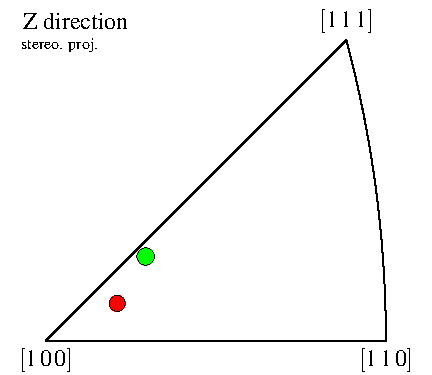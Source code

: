 import graph;
import palette;
import contour;
usepackage("mathptmx"); defaultpen(TimesRoman());
unitsize(1mm);

real scale = 60;
pair O  = (0,0);
pair X  = (1,0);
pair Y  = (0,1);

void circle (pair p, real s, real theta, pen rgba, real transa, pen rgbb, real w)
{
  if (w > 0) filldraw(shift(p)*circle(O, s), rgba+opacity(1-transa), rgbb+w);
  else filldraw(shift(p)*circle(O, s), rgba, invisible);
}
void sphere (pair p, real s, real theta, pen rgba, real transa, pen rgbb, real w)
{ circle (p, s, theta, rgba, transa, rgbb, w); }
void square (pair p, real s, real theta, pen rgba, real transa, pen rgbb, real w)
{ real a = 1.77245385090551602729 * s;
  if (w > 0) filldraw(shift(p)*rotate(theta)*scale(a)*shift((-1/2,-1/2))*unitsquare, rgba+opacity(1-transa), rgbb+w);
  else filldraw(shift(p)*rotate(theta)*scale(a)*shift((-1/2,-1/2))*unitsquare, rgba+opacity(1-transa), invisible);
}
void cube (pair p, real s, real theta, pen rgba, real transa, pen rgbb, real w)
{ square (p, s, theta, rgba, transa, rgbb, w); }
void triangle (pair p, real s, real theta, pen rgba, real transa, pen rgbb, real w)
{ real a = 2.69354737417719672123 * s;
  if (w > 0) filldraw(shift(p)*rotate(theta)*scale(a)*((-0.5,-0.289)--(0.5,-0.289)--(0,0.577)--cycle), rgba+opacity(1-transa), rgbb+w);
  else filldraw(shift(p)*rotate(theta)*scale(a)*((-0.5,-0.289)--(0.5,-0.289)--(0,0.577)--cycle), rgba+opacity(1-transa), invisible);
}
void diamond (pair p, real s, real theta, pen rgba, real transa, pen rgbb, real w)
{ real a = 1.77245385090551602729 * s;
  if (w > 0) filldraw(shift(p)*rotate(45+theta)*scale(a)*shift((-1/2,-1/2))*unitsquare, rgba+opacity(1-transa), rgbb+w);
  else filldraw(shift(p)*rotate(45+theta)*scale(a)*shift((-1/2,-1/2))*unitsquare, rgba+opacity(1-transa), invisible);
}
void star (pair p, real s, real theta, pen rgba, real transa, pen rgbb, real w)
{
  pair pair0 = (0.000000,1.000000);
  pair pair1 = (-0.951057,0.309017);
  pair pair2 = (-0.587785,-0.809017);
  pair pair3 = (0.587785,-0.809017);
  pair pair4 = (0.951057,0.309017);
  pair pair5 = (-0.224514,0.309017);
  pair pair6 = (-0.363271,-0.118034);
  pair pair7 = (-0.000000,-0.381966);
  pair pair8 = (0.363271,-0.118034);
  pair pair9 = (0.224514,0.309017);
if (w > 0) filldraw(shift(p)*rotate(theta)*scale(1.895 * s)*(pair0--pair5--pair1--pair6--pair2--pair7--pair3--pair8--pair4--pair9--cycle), rgba+opacity(1-transa), rgbb+w);
      else filldraw(shift(p)*rotate(theta)*scale(1.895 * s)*(pair0--pair5--pair1--pair6--pair2--pair7--pair3--pair8--pair4--pair9--cycle), rgba+opacity(1-transa), invisible);
}
filldraw (scale(scale)*((-0.133,-0.096)--(1.133,-0.096)--(1.133,1.000)--(-0.133,1.000)--cycle),white,white);
label("$[1\,0\,0]$", scale(scale)*O, S);
label("$[1\,1\,0]$", scale(scale)*X, S);
label("$[1\,1\,1]$", scale(scale/0.414214)*(0.366025,0.366025), N);
path line110111 = (0.414214,-0.000000)--(0.414176,0.010301)--(0.414063,0.020603)--(0.413876,0.030907)--(0.413613,0.041213)--(0.413275,0.051522)--(0.412861,0.061835)--(0.412372,0.072152)--(0.411807,0.082475)--(0.411165,0.092804)--(0.410447,0.103140)--(0.409653,0.113484)--(0.408781,0.123836)--(0.407832,0.134198)--(0.406805,0.144569)--(0.405699,0.154951)--(0.404514,0.165345)--(0.403250,0.175751)--(0.401906,0.186171)--(0.400481,0.196604)--(0.398975,0.207051)--(0.397386,0.217514)--(0.395714,0.227993)--(0.393959,0.238489)--(0.392120,0.249003)--(0.390195,0.259535)--(0.388184,0.270086)--(0.386085,0.280657)--(0.383898,0.291248)--(0.381622,0.301861)--(0.379256,0.312496)--(0.376798,0.323154)--(0.374247,0.333835)--(0.371602,0.344540)--(0.368862,0.355270)--(0.366025,0.366025);
path border = (0,0)--line110111--cycle;
draw (shift(O)*scale(scale/0.414214)*border,black);
sphere (scale(scale/0.414214)*( 0.087033,  0.045675), 1.415364, 0.000000, rgb(1.000000,0.000000,0.000000), 0.000000, rgb(0.000000,0.000000,0.000000), 0.300000);
sphere (scale(scale/0.414214)*( 0.121640,  0.102748), 1.534099, 0.000000, rgb(0.000000,1.000000,0.000000), 0.000000, rgb(0.000000,0.000000,0.000000), 0.300000);
label("Z direction", scale(scale)*(-0.083, 0.900), NE);
label("stereo. proj.", scale(scale)*(-0.083, 0.900), SE, fontsize(8));

